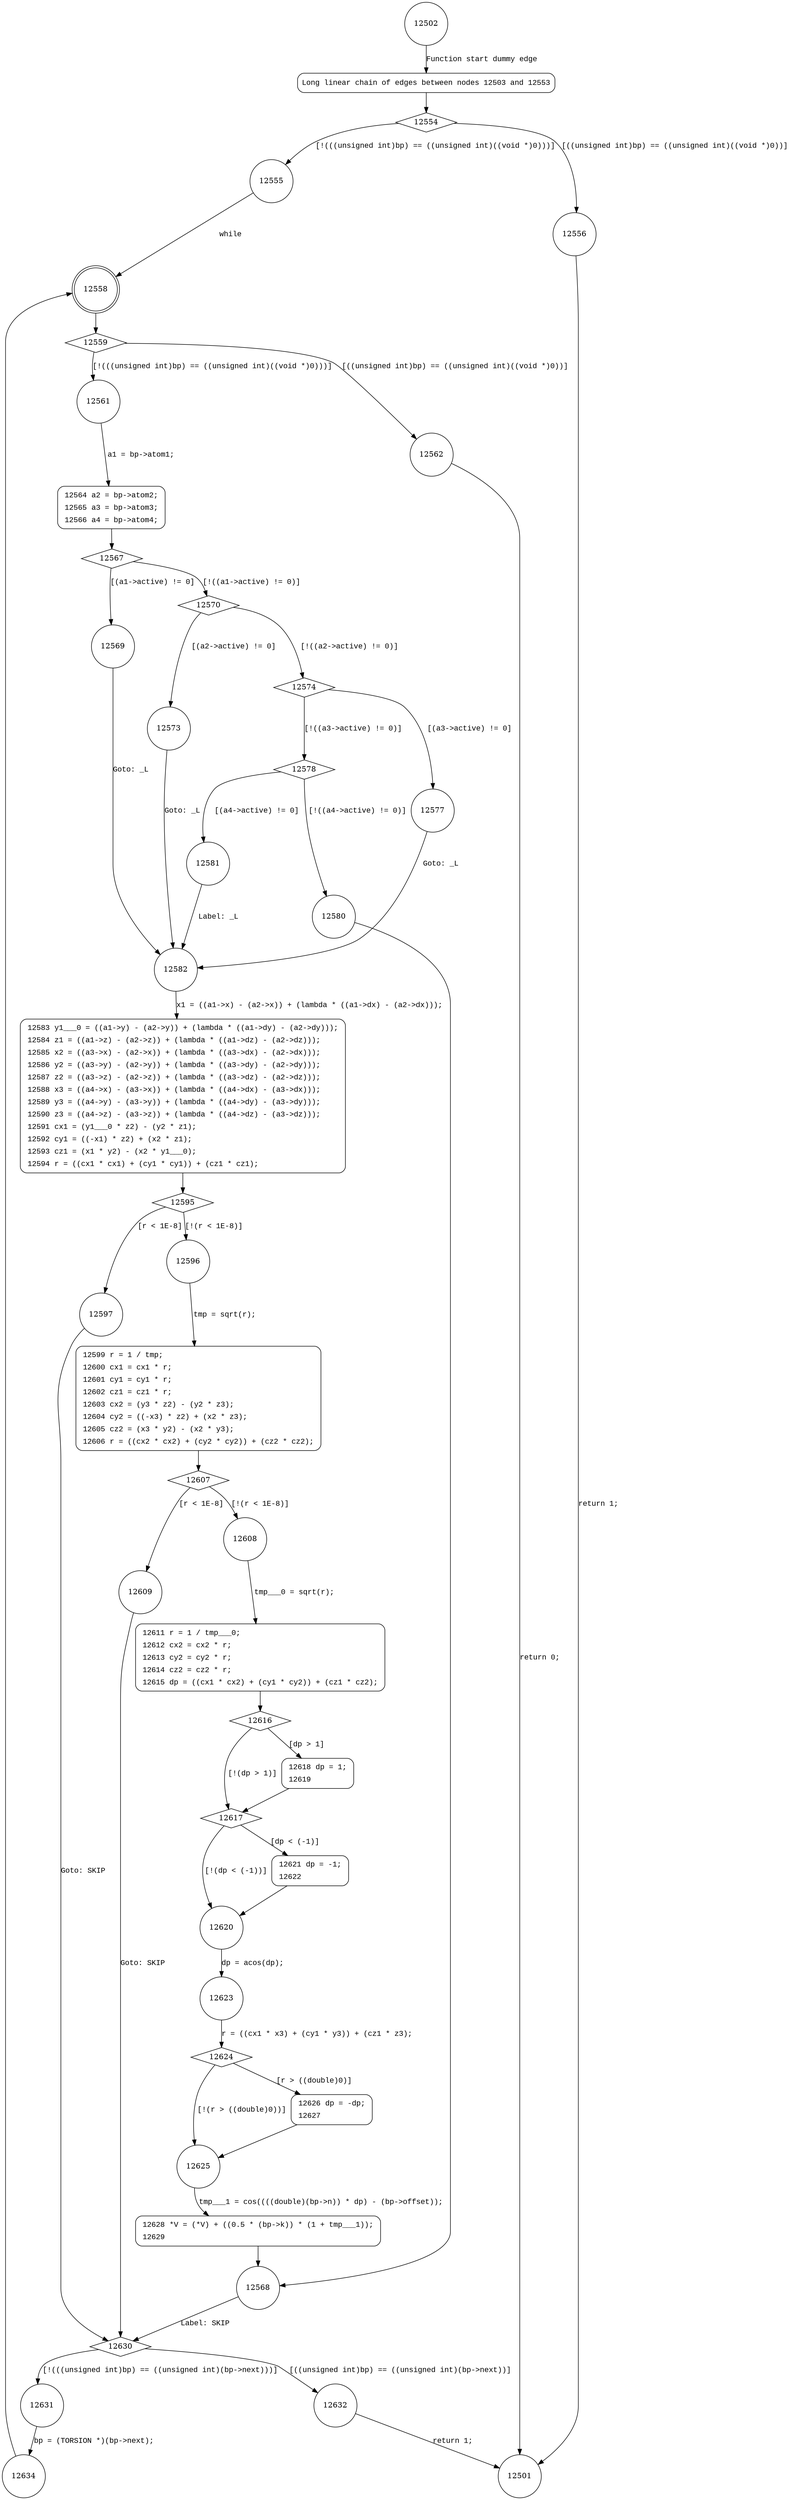 digraph v_torsion {
12502 [shape="circle"]
12503 [shape="circle"]
12554 [shape="diamond"]
12555 [shape="circle"]
12556 [shape="circle"]
12558 [shape="doublecircle"]
12559 [shape="diamond"]
12561 [shape="circle"]
12562 [shape="circle"]
12564 [shape="circle"]
12567 [shape="diamond"]
12570 [shape="diamond"]
12569 [shape="circle"]
12582 [shape="circle"]
12583 [shape="circle"]
12595 [shape="diamond"]
12596 [shape="circle"]
12597 [shape="circle"]
12630 [shape="diamond"]
12631 [shape="circle"]
12632 [shape="circle"]
12634 [shape="circle"]
12599 [shape="circle"]
12607 [shape="diamond"]
12608 [shape="circle"]
12609 [shape="circle"]
12611 [shape="circle"]
12616 [shape="diamond"]
12617 [shape="diamond"]
12618 [shape="circle"]
12620 [shape="circle"]
12621 [shape="circle"]
12623 [shape="circle"]
12624 [shape="diamond"]
12625 [shape="circle"]
12626 [shape="circle"]
12628 [shape="circle"]
12568 [shape="circle"]
12574 [shape="diamond"]
12573 [shape="circle"]
12578 [shape="diamond"]
12577 [shape="circle"]
12580 [shape="circle"]
12581 [shape="circle"]
12501 [shape="circle"]
12503 [style="filled,bold" penwidth="1" fillcolor="white" fontname="Courier New" shape="Mrecord" label="Long linear chain of edges between nodes 12503 and 12553"]
12503 -> 12554[label=""]
12564 [style="filled,bold" penwidth="1" fillcolor="white" fontname="Courier New" shape="Mrecord" label=<<table border="0" cellborder="0" cellpadding="3" bgcolor="white"><tr><td align="right">12564</td><td align="left">a2 = bp-&gt;atom2;</td></tr><tr><td align="right">12565</td><td align="left">a3 = bp-&gt;atom3;</td></tr><tr><td align="right">12566</td><td align="left">a4 = bp-&gt;atom4;</td></tr></table>>]
12564 -> 12567[label=""]
12583 [style="filled,bold" penwidth="1" fillcolor="white" fontname="Courier New" shape="Mrecord" label=<<table border="0" cellborder="0" cellpadding="3" bgcolor="white"><tr><td align="right">12583</td><td align="left">y1___0 = ((a1-&gt;y) - (a2-&gt;y)) + (lambda * ((a1-&gt;dy) - (a2-&gt;dy)));</td></tr><tr><td align="right">12584</td><td align="left">z1 = ((a1-&gt;z) - (a2-&gt;z)) + (lambda * ((a1-&gt;dz) - (a2-&gt;dz)));</td></tr><tr><td align="right">12585</td><td align="left">x2 = ((a3-&gt;x) - (a2-&gt;x)) + (lambda * ((a3-&gt;dx) - (a2-&gt;dx)));</td></tr><tr><td align="right">12586</td><td align="left">y2 = ((a3-&gt;y) - (a2-&gt;y)) + (lambda * ((a3-&gt;dy) - (a2-&gt;dy)));</td></tr><tr><td align="right">12587</td><td align="left">z2 = ((a3-&gt;z) - (a2-&gt;z)) + (lambda * ((a3-&gt;dz) - (a2-&gt;dz)));</td></tr><tr><td align="right">12588</td><td align="left">x3 = ((a4-&gt;x) - (a3-&gt;x)) + (lambda * ((a4-&gt;dx) - (a3-&gt;dx)));</td></tr><tr><td align="right">12589</td><td align="left">y3 = ((a4-&gt;y) - (a3-&gt;y)) + (lambda * ((a4-&gt;dy) - (a3-&gt;dy)));</td></tr><tr><td align="right">12590</td><td align="left">z3 = ((a4-&gt;z) - (a3-&gt;z)) + (lambda * ((a4-&gt;dz) - (a3-&gt;dz)));</td></tr><tr><td align="right">12591</td><td align="left">cx1 = (y1___0 * z2) - (y2 * z1);</td></tr><tr><td align="right">12592</td><td align="left">cy1 = ((-x1) * z2) + (x2 * z1);</td></tr><tr><td align="right">12593</td><td align="left">cz1 = (x1 * y2) - (x2 * y1___0);</td></tr><tr><td align="right">12594</td><td align="left">r = ((cx1 * cx1) + (cy1 * cy1)) + (cz1 * cz1);</td></tr></table>>]
12583 -> 12595[label=""]
12599 [style="filled,bold" penwidth="1" fillcolor="white" fontname="Courier New" shape="Mrecord" label=<<table border="0" cellborder="0" cellpadding="3" bgcolor="white"><tr><td align="right">12599</td><td align="left">r = 1 / tmp;</td></tr><tr><td align="right">12600</td><td align="left">cx1 = cx1 * r;</td></tr><tr><td align="right">12601</td><td align="left">cy1 = cy1 * r;</td></tr><tr><td align="right">12602</td><td align="left">cz1 = cz1 * r;</td></tr><tr><td align="right">12603</td><td align="left">cx2 = (y3 * z2) - (y2 * z3);</td></tr><tr><td align="right">12604</td><td align="left">cy2 = ((-x3) * z2) + (x2 * z3);</td></tr><tr><td align="right">12605</td><td align="left">cz2 = (x3 * y2) - (x2 * y3);</td></tr><tr><td align="right">12606</td><td align="left">r = ((cx2 * cx2) + (cy2 * cy2)) + (cz2 * cz2);</td></tr></table>>]
12599 -> 12607[label=""]
12611 [style="filled,bold" penwidth="1" fillcolor="white" fontname="Courier New" shape="Mrecord" label=<<table border="0" cellborder="0" cellpadding="3" bgcolor="white"><tr><td align="right">12611</td><td align="left">r = 1 / tmp___0;</td></tr><tr><td align="right">12612</td><td align="left">cx2 = cx2 * r;</td></tr><tr><td align="right">12613</td><td align="left">cy2 = cy2 * r;</td></tr><tr><td align="right">12614</td><td align="left">cz2 = cz2 * r;</td></tr><tr><td align="right">12615</td><td align="left">dp = ((cx1 * cx2) + (cy1 * cy2)) + (cz1 * cz2);</td></tr></table>>]
12611 -> 12616[label=""]
12618 [style="filled,bold" penwidth="1" fillcolor="white" fontname="Courier New" shape="Mrecord" label=<<table border="0" cellborder="0" cellpadding="3" bgcolor="white"><tr><td align="right">12618</td><td align="left">dp = 1;</td></tr><tr><td align="right">12619</td><td align="left"></td></tr></table>>]
12618 -> 12617[label=""]
12621 [style="filled,bold" penwidth="1" fillcolor="white" fontname="Courier New" shape="Mrecord" label=<<table border="0" cellborder="0" cellpadding="3" bgcolor="white"><tr><td align="right">12621</td><td align="left">dp = -1;</td></tr><tr><td align="right">12622</td><td align="left"></td></tr></table>>]
12621 -> 12620[label=""]
12626 [style="filled,bold" penwidth="1" fillcolor="white" fontname="Courier New" shape="Mrecord" label=<<table border="0" cellborder="0" cellpadding="3" bgcolor="white"><tr><td align="right">12626</td><td align="left">dp = -dp;</td></tr><tr><td align="right">12627</td><td align="left"></td></tr></table>>]
12626 -> 12625[label=""]
12628 [style="filled,bold" penwidth="1" fillcolor="white" fontname="Courier New" shape="Mrecord" label=<<table border="0" cellborder="0" cellpadding="3" bgcolor="white"><tr><td align="right">12628</td><td align="left">*V = (*V) + ((0.5 * (bp-&gt;k)) * (1 + tmp___1));</td></tr><tr><td align="right">12629</td><td align="left"></td></tr></table>>]
12628 -> 12568[label=""]
12502 -> 12503 [label="Function start dummy edge" fontname="Courier New"]
12554 -> 12555 [label="[!(((unsigned int)bp) == ((unsigned int)((void *)0)))]" fontname="Courier New"]
12554 -> 12556 [label="[((unsigned int)bp) == ((unsigned int)((void *)0))]" fontname="Courier New"]
12555 -> 12558 [label="while" fontname="Courier New"]
12558 -> 12559 [label="" fontname="Courier New"]
12559 -> 12561 [label="[!(((unsigned int)bp) == ((unsigned int)((void *)0)))]" fontname="Courier New"]
12559 -> 12562 [label="[((unsigned int)bp) == ((unsigned int)((void *)0))]" fontname="Courier New"]
12561 -> 12564 [label="a1 = bp->atom1;" fontname="Courier New"]
12567 -> 12570 [label="[!((a1->active) != 0)]" fontname="Courier New"]
12567 -> 12569 [label="[(a1->active) != 0]" fontname="Courier New"]
12582 -> 12583 [label="x1 = ((a1->x) - (a2->x)) + (lambda * ((a1->dx) - (a2->dx)));" fontname="Courier New"]
12595 -> 12596 [label="[!(r < 1E-8)]" fontname="Courier New"]
12595 -> 12597 [label="[r < 1E-8]" fontname="Courier New"]
12630 -> 12631 [label="[!(((unsigned int)bp) == ((unsigned int)(bp->next)))]" fontname="Courier New"]
12630 -> 12632 [label="[((unsigned int)bp) == ((unsigned int)(bp->next))]" fontname="Courier New"]
12631 -> 12634 [label="bp = (TORSION *)(bp->next);" fontname="Courier New"]
12596 -> 12599 [label="tmp = sqrt(r);" fontname="Courier New"]
12607 -> 12608 [label="[!(r < 1E-8)]" fontname="Courier New"]
12607 -> 12609 [label="[r < 1E-8]" fontname="Courier New"]
12608 -> 12611 [label="tmp___0 = sqrt(r);" fontname="Courier New"]
12616 -> 12617 [label="[!(dp > 1)]" fontname="Courier New"]
12616 -> 12618 [label="[dp > 1]" fontname="Courier New"]
12617 -> 12620 [label="[!(dp < (-1))]" fontname="Courier New"]
12617 -> 12621 [label="[dp < (-1)]" fontname="Courier New"]
12620 -> 12623 [label="dp = acos(dp);" fontname="Courier New"]
12624 -> 12625 [label="[!(r > ((double)0))]" fontname="Courier New"]
12624 -> 12626 [label="[r > ((double)0)]" fontname="Courier New"]
12625 -> 12628 [label="tmp___1 = cos((((double)(bp->n)) * dp) - (bp->offset));" fontname="Courier New"]
12568 -> 12630 [label="Label: SKIP" fontname="Courier New"]
12570 -> 12574 [label="[!((a2->active) != 0)]" fontname="Courier New"]
12570 -> 12573 [label="[(a2->active) != 0]" fontname="Courier New"]
12574 -> 12578 [label="[!((a3->active) != 0)]" fontname="Courier New"]
12574 -> 12577 [label="[(a3->active) != 0]" fontname="Courier New"]
12578 -> 12580 [label="[!((a4->active) != 0)]" fontname="Courier New"]
12578 -> 12581 [label="[(a4->active) != 0]" fontname="Courier New"]
12580 -> 12568 [label="" fontname="Courier New"]
12556 -> 12501 [label="return 1;" fontname="Courier New"]
12562 -> 12501 [label="return 0;" fontname="Courier New"]
12569 -> 12582 [label="Goto: _L" fontname="Courier New"]
12597 -> 12630 [label="Goto: SKIP" fontname="Courier New"]
12632 -> 12501 [label="return 1;" fontname="Courier New"]
12634 -> 12558 [label="" fontname="Courier New"]
12609 -> 12630 [label="Goto: SKIP" fontname="Courier New"]
12623 -> 12624 [label="r = ((cx1 * x3) + (cy1 * y3)) + (cz1 * z3);" fontname="Courier New"]
12573 -> 12582 [label="Goto: _L" fontname="Courier New"]
12577 -> 12582 [label="Goto: _L" fontname="Courier New"]
12581 -> 12582 [label="Label: _L" fontname="Courier New"]
}
